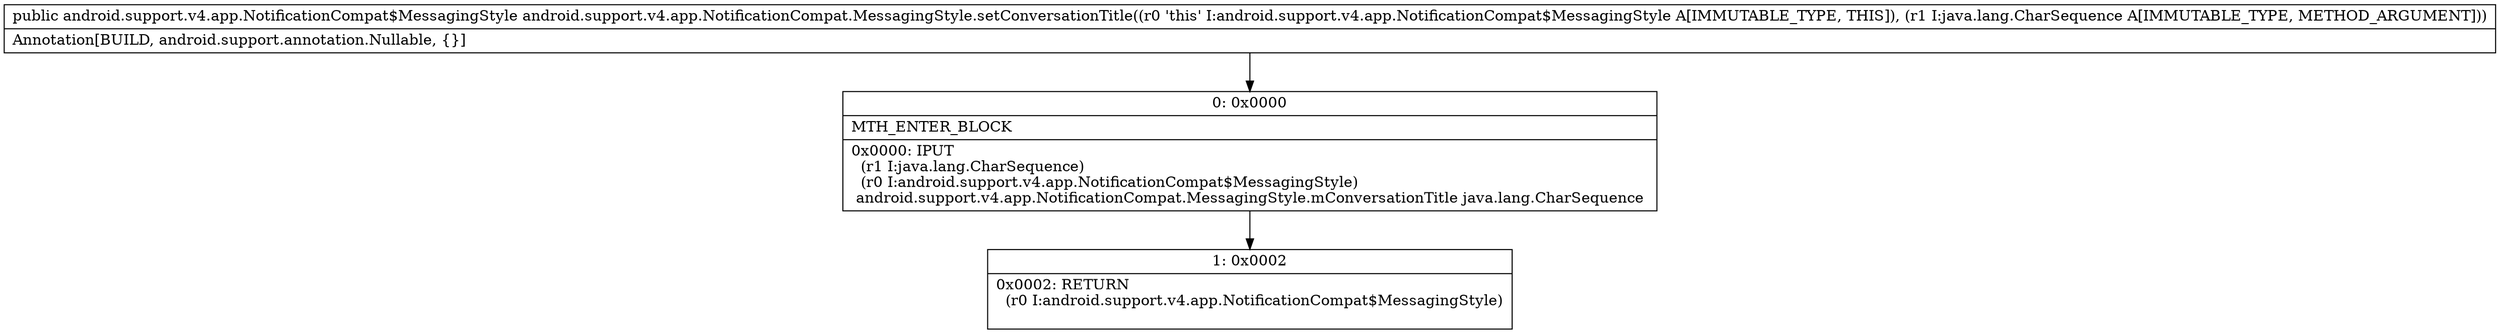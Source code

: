 digraph "CFG forandroid.support.v4.app.NotificationCompat.MessagingStyle.setConversationTitle(Ljava\/lang\/CharSequence;)Landroid\/support\/v4\/app\/NotificationCompat$MessagingStyle;" {
Node_0 [shape=record,label="{0\:\ 0x0000|MTH_ENTER_BLOCK\l|0x0000: IPUT  \l  (r1 I:java.lang.CharSequence)\l  (r0 I:android.support.v4.app.NotificationCompat$MessagingStyle)\l android.support.v4.app.NotificationCompat.MessagingStyle.mConversationTitle java.lang.CharSequence \l}"];
Node_1 [shape=record,label="{1\:\ 0x0002|0x0002: RETURN  \l  (r0 I:android.support.v4.app.NotificationCompat$MessagingStyle)\l \l}"];
MethodNode[shape=record,label="{public android.support.v4.app.NotificationCompat$MessagingStyle android.support.v4.app.NotificationCompat.MessagingStyle.setConversationTitle((r0 'this' I:android.support.v4.app.NotificationCompat$MessagingStyle A[IMMUTABLE_TYPE, THIS]), (r1 I:java.lang.CharSequence A[IMMUTABLE_TYPE, METHOD_ARGUMENT]))  | Annotation[BUILD, android.support.annotation.Nullable, \{\}]\l}"];
MethodNode -> Node_0;
Node_0 -> Node_1;
}

